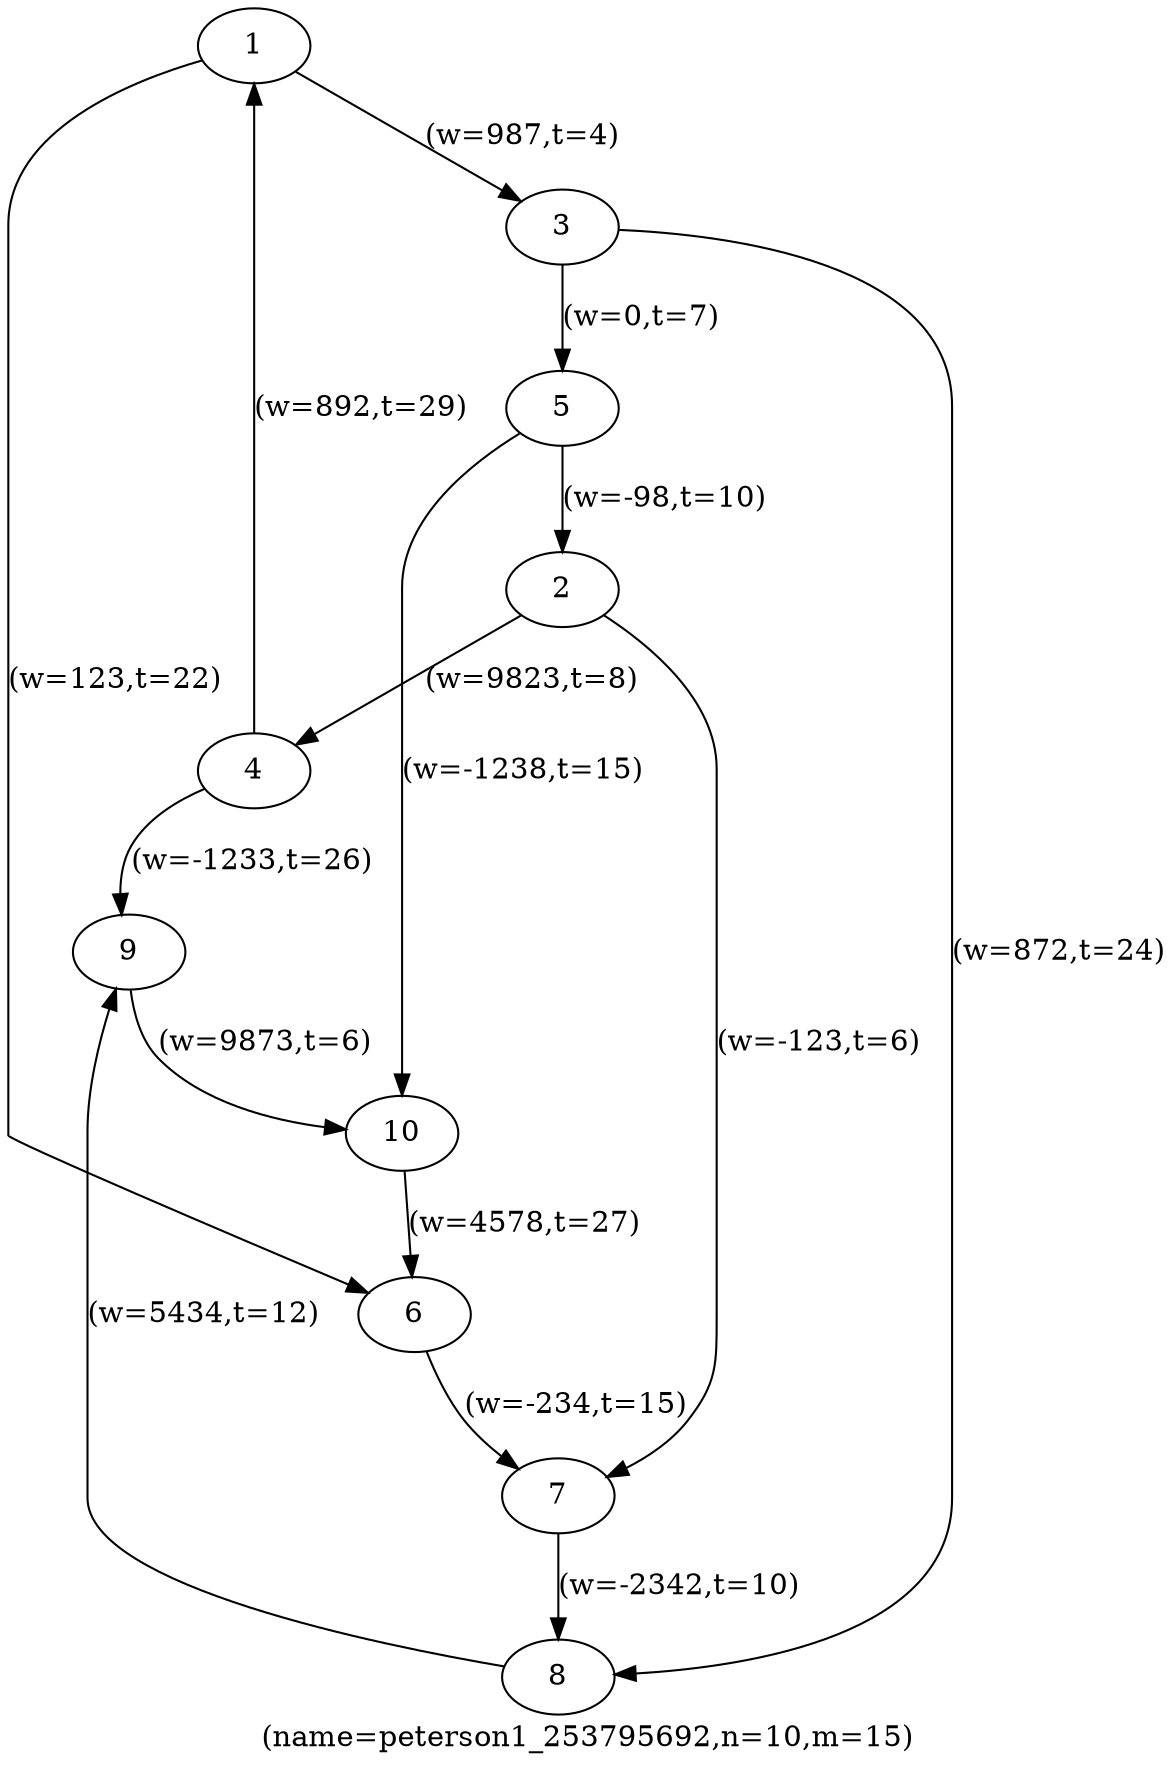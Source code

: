 digraph peterson1_253795692 {
label="(name=peterson1_253795692,n=10,m=15)";
	1 -> 3 [label="(w=987,t=4)"];
	3 -> 5 [label="(w=0,t=7)"];
	5 -> 2 [label="(w=-98,t=10)"];
	2 -> 4 [label="(w=9823,t=8)"];
	4 -> 1 [label="(w=892,t=29)"];
	1 -> 6 [label="(w=123,t=22)"];
	2 -> 7 [label="(w=-123,t=6)"];
	3 -> 8 [label="(w=872,t=24)"];
	4 -> 9 [label="(w=-1233,t=26)"];
	5 -> 10 [label="(w=-1238,t=15)"];
	6 -> 7 [label="(w=-234,t=15)"];
	7 -> 8 [label="(w=-2342,t=10)"];
	8 -> 9 [label="(w=5434,t=12)"];
	9 -> 10 [label="(w=9873,t=6)"];
	10 -> 6 [label="(w=4578,t=27)"];
6 [label="6"];
3 [label="3"];
7 [label="7"];
9 [label="9"];
2 [label="2"];
8 [label="8"];
1 [label="1"];
4 [label="4"];
10 [label="10"];
5 [label="5"];
}

